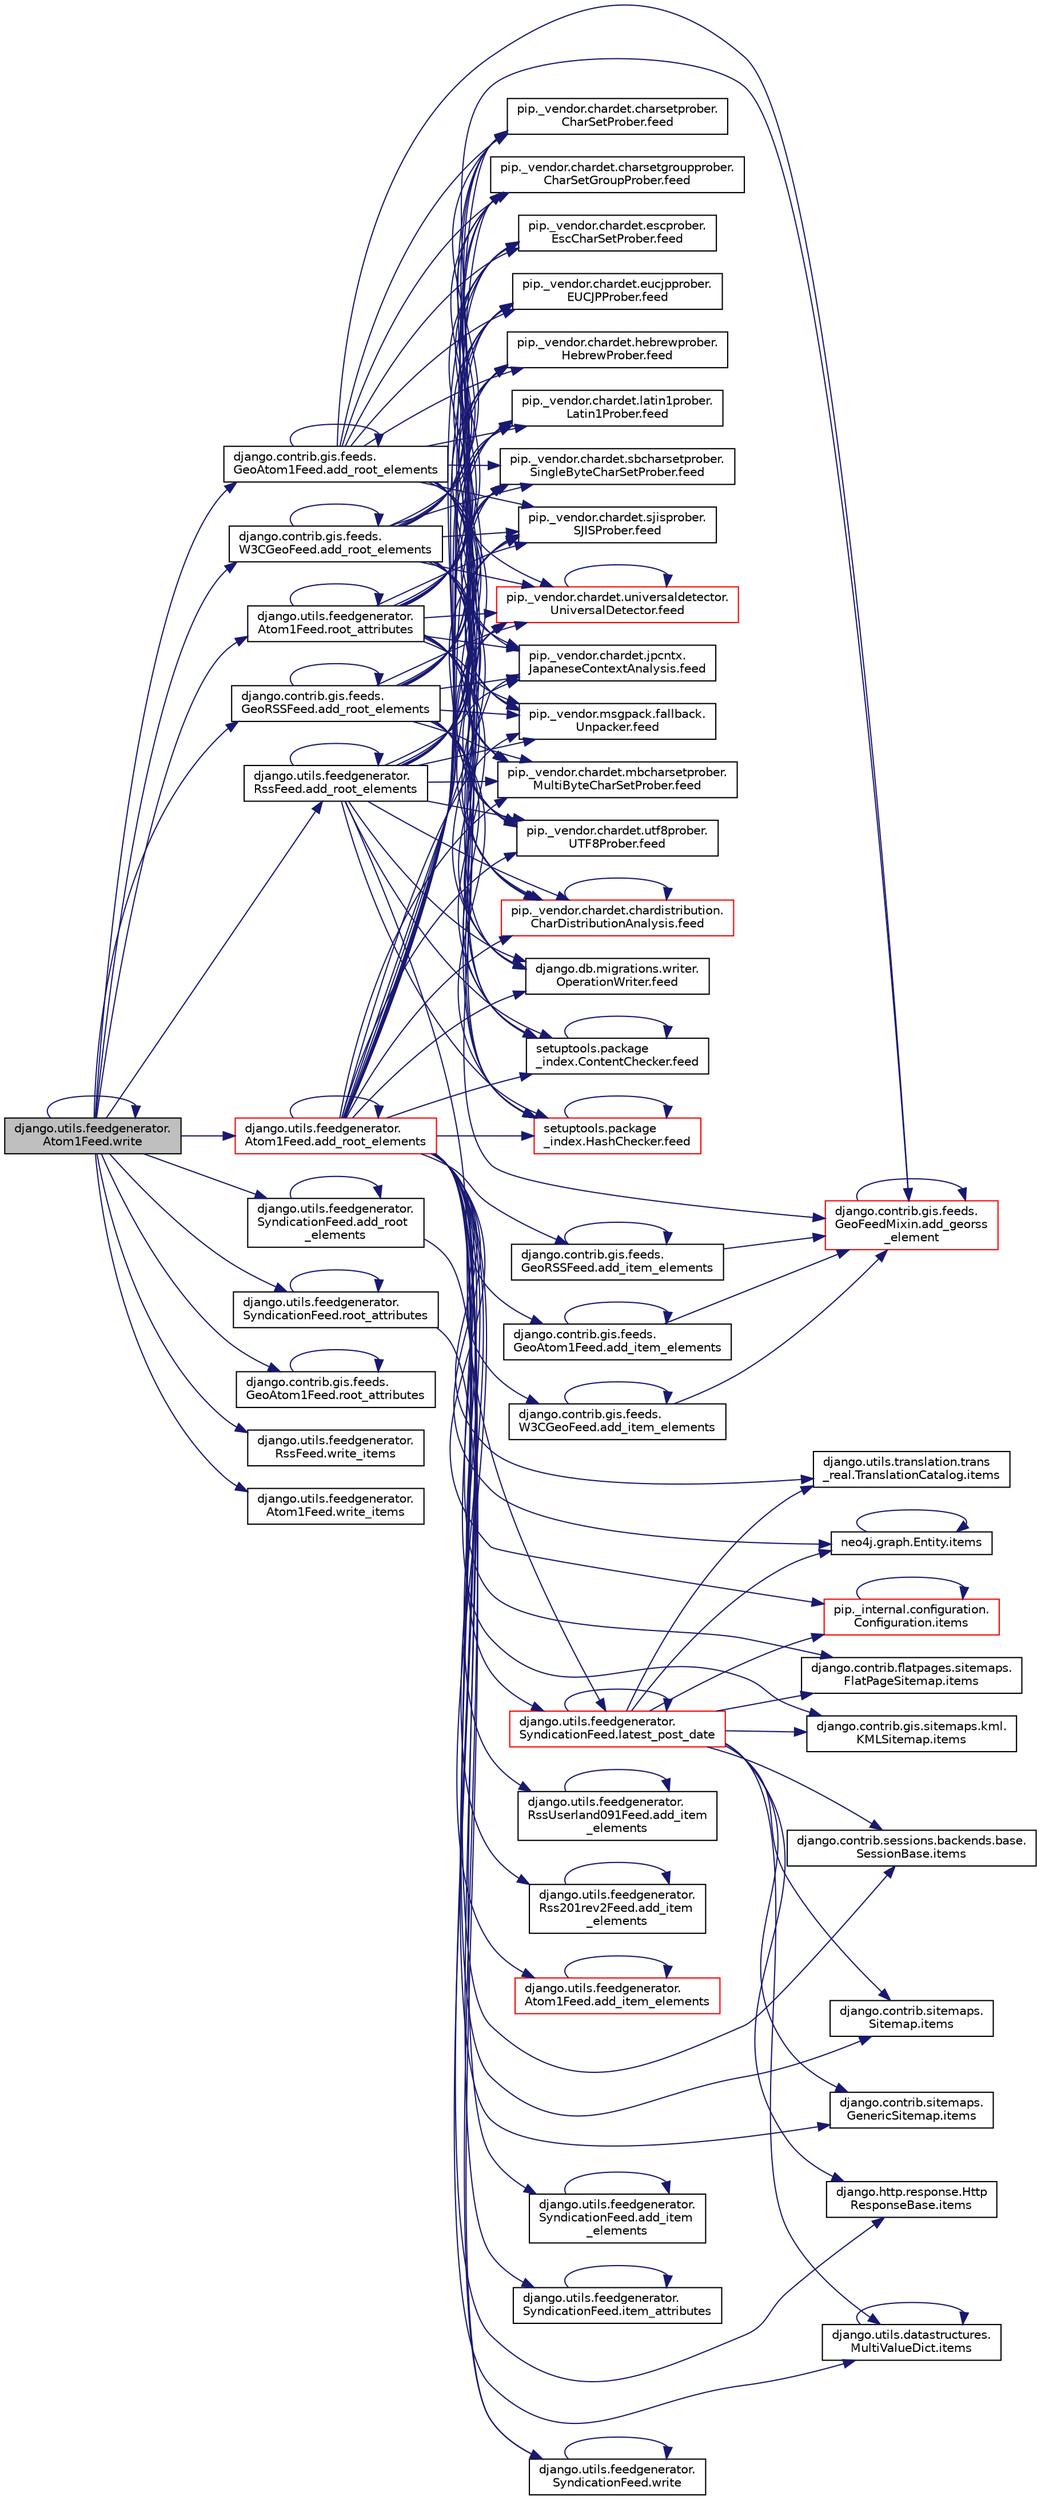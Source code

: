 digraph "django.utils.feedgenerator.Atom1Feed.write"
{
 // LATEX_PDF_SIZE
  edge [fontname="Helvetica",fontsize="10",labelfontname="Helvetica",labelfontsize="10"];
  node [fontname="Helvetica",fontsize="10",shape=record];
  rankdir="LR";
  Node1 [label="django.utils.feedgenerator.\lAtom1Feed.write",height=0.2,width=0.4,color="black", fillcolor="grey75", style="filled", fontcolor="black",tooltip=" "];
  Node1 -> Node2 [color="midnightblue",fontsize="10",style="solid",fontname="Helvetica"];
  Node2 [label="django.contrib.gis.feeds.\lGeoRSSFeed.add_root_elements",height=0.2,width=0.4,color="black", fillcolor="white", style="filled",URL="$dd/d6f/classdjango_1_1contrib_1_1gis_1_1feeds_1_1_geo_r_s_s_feed.html#a26a091137cae209c52aab79960b69ba7",tooltip=" "];
  Node2 -> Node3 [color="midnightblue",fontsize="10",style="solid",fontname="Helvetica"];
  Node3 [label="django.contrib.gis.feeds.\lGeoFeedMixin.add_georss\l_element",height=0.2,width=0.4,color="red", fillcolor="white", style="filled",URL="$d7/d89/classdjango_1_1contrib_1_1gis_1_1feeds_1_1_geo_feed_mixin.html#a8bab5564affeea0e2b51d14ca1fa7fcc",tooltip=" "];
  Node3 -> Node3 [color="midnightblue",fontsize="10",style="solid",fontname="Helvetica"];
  Node2 -> Node2 [color="midnightblue",fontsize="10",style="solid",fontname="Helvetica"];
  Node2 -> Node6 [color="midnightblue",fontsize="10",style="solid",fontname="Helvetica"];
  Node6 [label="pip._vendor.chardet.mbcharsetprober.\lMultiByteCharSetProber.feed",height=0.2,width=0.4,color="black", fillcolor="white", style="filled",URL="$df/d40/classpip_1_1__vendor_1_1chardet_1_1mbcharsetprober_1_1_multi_byte_char_set_prober.html#ad57b10650bc13b5edbb278b4488369e7",tooltip=" "];
  Node2 -> Node7 [color="midnightblue",fontsize="10",style="solid",fontname="Helvetica"];
  Node7 [label="pip._vendor.chardet.utf8prober.\lUTF8Prober.feed",height=0.2,width=0.4,color="black", fillcolor="white", style="filled",URL="$d7/d49/classpip_1_1__vendor_1_1chardet_1_1utf8prober_1_1_u_t_f8_prober.html#a684b4070cb0cb073b75842c3552be4aa",tooltip=" "];
  Node2 -> Node8 [color="midnightblue",fontsize="10",style="solid",fontname="Helvetica"];
  Node8 [label="pip._vendor.chardet.chardistribution.\lCharDistributionAnalysis.feed",height=0.2,width=0.4,color="red", fillcolor="white", style="filled",URL="$d0/d28/classpip_1_1__vendor_1_1chardet_1_1chardistribution_1_1_char_distribution_analysis.html#aaf5c6e7561963bc088ce9d1a1c88cb34",tooltip=" "];
  Node8 -> Node8 [color="midnightblue",fontsize="10",style="solid",fontname="Helvetica"];
  Node2 -> Node19 [color="midnightblue",fontsize="10",style="solid",fontname="Helvetica"];
  Node19 [label="django.db.migrations.writer.\lOperationWriter.feed",height=0.2,width=0.4,color="black", fillcolor="white", style="filled",URL="$da/dc4/classdjango_1_1db_1_1migrations_1_1writer_1_1_operation_writer.html#a1c6d6fcafc9fa91345b8bc4b58779760",tooltip=" "];
  Node2 -> Node20 [color="midnightblue",fontsize="10",style="solid",fontname="Helvetica"];
  Node20 [label="setuptools.package\l_index.ContentChecker.feed",height=0.2,width=0.4,color="black", fillcolor="white", style="filled",URL="$db/d4f/classsetuptools_1_1package__index_1_1_content_checker.html#a13b8b787afa956344f5eab6445f1d214",tooltip=" "];
  Node20 -> Node20 [color="midnightblue",fontsize="10",style="solid",fontname="Helvetica"];
  Node2 -> Node21 [color="midnightblue",fontsize="10",style="solid",fontname="Helvetica"];
  Node21 [label="setuptools.package\l_index.HashChecker.feed",height=0.2,width=0.4,color="red", fillcolor="white", style="filled",URL="$df/d50/classsetuptools_1_1package__index_1_1_hash_checker.html#ab85ad235e2596bf0adc4b69aa23f9600",tooltip=" "];
  Node21 -> Node21 [color="midnightblue",fontsize="10",style="solid",fontname="Helvetica"];
  Node2 -> Node23 [color="midnightblue",fontsize="10",style="solid",fontname="Helvetica"];
  Node23 [label="pip._vendor.chardet.charsetprober.\lCharSetProber.feed",height=0.2,width=0.4,color="black", fillcolor="white", style="filled",URL="$da/d33/classpip_1_1__vendor_1_1chardet_1_1charsetprober_1_1_char_set_prober.html#a1cc41b371da5d90edece17e54f1fdf9b",tooltip=" "];
  Node2 -> Node24 [color="midnightblue",fontsize="10",style="solid",fontname="Helvetica"];
  Node24 [label="pip._vendor.chardet.charsetgroupprober.\lCharSetGroupProber.feed",height=0.2,width=0.4,color="black", fillcolor="white", style="filled",URL="$d5/d8f/classpip_1_1__vendor_1_1chardet_1_1charsetgroupprober_1_1_char_set_group_prober.html#aab3c0cbb972732881afd124221c6106e",tooltip=" "];
  Node2 -> Node25 [color="midnightblue",fontsize="10",style="solid",fontname="Helvetica"];
  Node25 [label="pip._vendor.chardet.escprober.\lEscCharSetProber.feed",height=0.2,width=0.4,color="black", fillcolor="white", style="filled",URL="$d9/d37/classpip_1_1__vendor_1_1chardet_1_1escprober_1_1_esc_char_set_prober.html#a9a4b36b24c3a8622cbd3f4eeadfeffc4",tooltip=" "];
  Node2 -> Node26 [color="midnightblue",fontsize="10",style="solid",fontname="Helvetica"];
  Node26 [label="pip._vendor.chardet.eucjpprober.\lEUCJPProber.feed",height=0.2,width=0.4,color="black", fillcolor="white", style="filled",URL="$dd/d73/classpip_1_1__vendor_1_1chardet_1_1eucjpprober_1_1_e_u_c_j_p_prober.html#ad96303aded5d210f4161a85cee288db1",tooltip=" "];
  Node2 -> Node27 [color="midnightblue",fontsize="10",style="solid",fontname="Helvetica"];
  Node27 [label="pip._vendor.chardet.hebrewprober.\lHebrewProber.feed",height=0.2,width=0.4,color="black", fillcolor="white", style="filled",URL="$db/db2/classpip_1_1__vendor_1_1chardet_1_1hebrewprober_1_1_hebrew_prober.html#aa1fce7290d1b2c5f7782beaf4bde6198",tooltip=" "];
  Node2 -> Node28 [color="midnightblue",fontsize="10",style="solid",fontname="Helvetica"];
  Node28 [label="pip._vendor.chardet.latin1prober.\lLatin1Prober.feed",height=0.2,width=0.4,color="black", fillcolor="white", style="filled",URL="$d6/d9c/classpip_1_1__vendor_1_1chardet_1_1latin1prober_1_1_latin1_prober.html#a30e002c1c507b761cdf7cd1ced7f5b3b",tooltip=" "];
  Node2 -> Node29 [color="midnightblue",fontsize="10",style="solid",fontname="Helvetica"];
  Node29 [label="pip._vendor.chardet.sbcharsetprober.\lSingleByteCharSetProber.feed",height=0.2,width=0.4,color="black", fillcolor="white", style="filled",URL="$d1/d89/classpip_1_1__vendor_1_1chardet_1_1sbcharsetprober_1_1_single_byte_char_set_prober.html#a34084783a02f898b7283b01c70c46f91",tooltip=" "];
  Node2 -> Node30 [color="midnightblue",fontsize="10",style="solid",fontname="Helvetica"];
  Node30 [label="pip._vendor.chardet.sjisprober.\lSJISProber.feed",height=0.2,width=0.4,color="black", fillcolor="white", style="filled",URL="$dc/dba/classpip_1_1__vendor_1_1chardet_1_1sjisprober_1_1_s_j_i_s_prober.html#a95af2daa6b9396f65da6f6197a1dbfb8",tooltip=" "];
  Node2 -> Node31 [color="midnightblue",fontsize="10",style="solid",fontname="Helvetica"];
  Node31 [label="pip._vendor.chardet.universaldetector.\lUniversalDetector.feed",height=0.2,width=0.4,color="red", fillcolor="white", style="filled",URL="$d1/d68/classpip_1_1__vendor_1_1chardet_1_1universaldetector_1_1_universal_detector.html#a95546c11a5ad1eb0db709f540a98bf42",tooltip=" "];
  Node31 -> Node31 [color="midnightblue",fontsize="10",style="solid",fontname="Helvetica"];
  Node2 -> Node35 [color="midnightblue",fontsize="10",style="solid",fontname="Helvetica"];
  Node35 [label="pip._vendor.chardet.jpcntx.\lJapaneseContextAnalysis.feed",height=0.2,width=0.4,color="black", fillcolor="white", style="filled",URL="$d1/dce/classpip_1_1__vendor_1_1chardet_1_1jpcntx_1_1_japanese_context_analysis.html#a27e160a4a05947cc260430e10540a126",tooltip=" "];
  Node2 -> Node36 [color="midnightblue",fontsize="10",style="solid",fontname="Helvetica"];
  Node36 [label="pip._vendor.msgpack.fallback.\lUnpacker.feed",height=0.2,width=0.4,color="black", fillcolor="white", style="filled",URL="$d1/d3d/classpip_1_1__vendor_1_1msgpack_1_1fallback_1_1_unpacker.html#a7a28f68c1e94d76a2412b8b2f54d986a",tooltip=" "];
  Node1 -> Node37 [color="midnightblue",fontsize="10",style="solid",fontname="Helvetica"];
  Node37 [label="django.contrib.gis.feeds.\lGeoAtom1Feed.add_root_elements",height=0.2,width=0.4,color="black", fillcolor="white", style="filled",URL="$d1/db5/classdjango_1_1contrib_1_1gis_1_1feeds_1_1_geo_atom1_feed.html#a1f430a7c600c45e28b9f1eb560c20b0f",tooltip=" "];
  Node37 -> Node3 [color="midnightblue",fontsize="10",style="solid",fontname="Helvetica"];
  Node37 -> Node37 [color="midnightblue",fontsize="10",style="solid",fontname="Helvetica"];
  Node37 -> Node20 [color="midnightblue",fontsize="10",style="solid",fontname="Helvetica"];
  Node37 -> Node21 [color="midnightblue",fontsize="10",style="solid",fontname="Helvetica"];
  Node37 -> Node23 [color="midnightblue",fontsize="10",style="solid",fontname="Helvetica"];
  Node37 -> Node24 [color="midnightblue",fontsize="10",style="solid",fontname="Helvetica"];
  Node37 -> Node25 [color="midnightblue",fontsize="10",style="solid",fontname="Helvetica"];
  Node37 -> Node26 [color="midnightblue",fontsize="10",style="solid",fontname="Helvetica"];
  Node37 -> Node27 [color="midnightblue",fontsize="10",style="solid",fontname="Helvetica"];
  Node37 -> Node28 [color="midnightblue",fontsize="10",style="solid",fontname="Helvetica"];
  Node37 -> Node6 [color="midnightblue",fontsize="10",style="solid",fontname="Helvetica"];
  Node37 -> Node29 [color="midnightblue",fontsize="10",style="solid",fontname="Helvetica"];
  Node37 -> Node30 [color="midnightblue",fontsize="10",style="solid",fontname="Helvetica"];
  Node37 -> Node31 [color="midnightblue",fontsize="10",style="solid",fontname="Helvetica"];
  Node37 -> Node7 [color="midnightblue",fontsize="10",style="solid",fontname="Helvetica"];
  Node37 -> Node35 [color="midnightblue",fontsize="10",style="solid",fontname="Helvetica"];
  Node37 -> Node8 [color="midnightblue",fontsize="10",style="solid",fontname="Helvetica"];
  Node37 -> Node19 [color="midnightblue",fontsize="10",style="solid",fontname="Helvetica"];
  Node37 -> Node36 [color="midnightblue",fontsize="10",style="solid",fontname="Helvetica"];
  Node1 -> Node38 [color="midnightblue",fontsize="10",style="solid",fontname="Helvetica"];
  Node38 [label="django.contrib.gis.feeds.\lW3CGeoFeed.add_root_elements",height=0.2,width=0.4,color="black", fillcolor="white", style="filled",URL="$d1/df8/classdjango_1_1contrib_1_1gis_1_1feeds_1_1_w3_c_geo_feed.html#a2e8809bff3ae78b90b41f3ffcb665645",tooltip=" "];
  Node38 -> Node3 [color="midnightblue",fontsize="10",style="solid",fontname="Helvetica"];
  Node38 -> Node38 [color="midnightblue",fontsize="10",style="solid",fontname="Helvetica"];
  Node38 -> Node20 [color="midnightblue",fontsize="10",style="solid",fontname="Helvetica"];
  Node38 -> Node21 [color="midnightblue",fontsize="10",style="solid",fontname="Helvetica"];
  Node38 -> Node23 [color="midnightblue",fontsize="10",style="solid",fontname="Helvetica"];
  Node38 -> Node24 [color="midnightblue",fontsize="10",style="solid",fontname="Helvetica"];
  Node38 -> Node25 [color="midnightblue",fontsize="10",style="solid",fontname="Helvetica"];
  Node38 -> Node26 [color="midnightblue",fontsize="10",style="solid",fontname="Helvetica"];
  Node38 -> Node27 [color="midnightblue",fontsize="10",style="solid",fontname="Helvetica"];
  Node38 -> Node28 [color="midnightblue",fontsize="10",style="solid",fontname="Helvetica"];
  Node38 -> Node6 [color="midnightblue",fontsize="10",style="solid",fontname="Helvetica"];
  Node38 -> Node29 [color="midnightblue",fontsize="10",style="solid",fontname="Helvetica"];
  Node38 -> Node30 [color="midnightblue",fontsize="10",style="solid",fontname="Helvetica"];
  Node38 -> Node31 [color="midnightblue",fontsize="10",style="solid",fontname="Helvetica"];
  Node38 -> Node7 [color="midnightblue",fontsize="10",style="solid",fontname="Helvetica"];
  Node38 -> Node35 [color="midnightblue",fontsize="10",style="solid",fontname="Helvetica"];
  Node38 -> Node8 [color="midnightblue",fontsize="10",style="solid",fontname="Helvetica"];
  Node38 -> Node19 [color="midnightblue",fontsize="10",style="solid",fontname="Helvetica"];
  Node38 -> Node36 [color="midnightblue",fontsize="10",style="solid",fontname="Helvetica"];
  Node1 -> Node39 [color="midnightblue",fontsize="10",style="solid",fontname="Helvetica"];
  Node39 [label="django.utils.feedgenerator.\lSyndicationFeed.add_root\l_elements",height=0.2,width=0.4,color="black", fillcolor="white", style="filled",URL="$d7/dc3/classdjango_1_1utils_1_1feedgenerator_1_1_syndication_feed.html#a365d4cfea8f4e492bc0bf233ca202b5e",tooltip=" "];
  Node39 -> Node39 [color="midnightblue",fontsize="10",style="solid",fontname="Helvetica"];
  Node39 -> Node40 [color="midnightblue",fontsize="10",style="solid",fontname="Helvetica"];
  Node40 [label="django.utils.feedgenerator.\lSyndicationFeed.write",height=0.2,width=0.4,color="black", fillcolor="white", style="filled",URL="$d7/dc3/classdjango_1_1utils_1_1feedgenerator_1_1_syndication_feed.html#a390ee897decdfa762bdbe1e8c391f820",tooltip=" "];
  Node40 -> Node40 [color="midnightblue",fontsize="10",style="solid",fontname="Helvetica"];
  Node1 -> Node41 [color="midnightblue",fontsize="10",style="solid",fontname="Helvetica"];
  Node41 [label="django.utils.feedgenerator.\lRssFeed.add_root_elements",height=0.2,width=0.4,color="black", fillcolor="white", style="filled",URL="$d7/db3/classdjango_1_1utils_1_1feedgenerator_1_1_rss_feed.html#a2695fd8d27ef5dd19127fffcd3796b08",tooltip=" "];
  Node41 -> Node41 [color="midnightblue",fontsize="10",style="solid",fontname="Helvetica"];
  Node41 -> Node20 [color="midnightblue",fontsize="10",style="solid",fontname="Helvetica"];
  Node41 -> Node21 [color="midnightblue",fontsize="10",style="solid",fontname="Helvetica"];
  Node41 -> Node23 [color="midnightblue",fontsize="10",style="solid",fontname="Helvetica"];
  Node41 -> Node24 [color="midnightblue",fontsize="10",style="solid",fontname="Helvetica"];
  Node41 -> Node25 [color="midnightblue",fontsize="10",style="solid",fontname="Helvetica"];
  Node41 -> Node26 [color="midnightblue",fontsize="10",style="solid",fontname="Helvetica"];
  Node41 -> Node27 [color="midnightblue",fontsize="10",style="solid",fontname="Helvetica"];
  Node41 -> Node28 [color="midnightblue",fontsize="10",style="solid",fontname="Helvetica"];
  Node41 -> Node6 [color="midnightblue",fontsize="10",style="solid",fontname="Helvetica"];
  Node41 -> Node29 [color="midnightblue",fontsize="10",style="solid",fontname="Helvetica"];
  Node41 -> Node30 [color="midnightblue",fontsize="10",style="solid",fontname="Helvetica"];
  Node41 -> Node31 [color="midnightblue",fontsize="10",style="solid",fontname="Helvetica"];
  Node41 -> Node7 [color="midnightblue",fontsize="10",style="solid",fontname="Helvetica"];
  Node41 -> Node35 [color="midnightblue",fontsize="10",style="solid",fontname="Helvetica"];
  Node41 -> Node8 [color="midnightblue",fontsize="10",style="solid",fontname="Helvetica"];
  Node41 -> Node19 [color="midnightblue",fontsize="10",style="solid",fontname="Helvetica"];
  Node41 -> Node36 [color="midnightblue",fontsize="10",style="solid",fontname="Helvetica"];
  Node41 -> Node42 [color="midnightblue",fontsize="10",style="solid",fontname="Helvetica"];
  Node42 [label="django.utils.feedgenerator.\lSyndicationFeed.latest_post_date",height=0.2,width=0.4,color="red", fillcolor="white", style="filled",URL="$d7/dc3/classdjango_1_1utils_1_1feedgenerator_1_1_syndication_feed.html#acb91f3a383f15b6ec997db8c443b440e",tooltip=" "];
  Node42 -> Node43 [color="midnightblue",fontsize="10",style="solid",fontname="Helvetica"];
  Node43 [label="django.contrib.flatpages.sitemaps.\lFlatPageSitemap.items",height=0.2,width=0.4,color="black", fillcolor="white", style="filled",URL="$da/db0/classdjango_1_1contrib_1_1flatpages_1_1sitemaps_1_1_flat_page_sitemap.html#a6948e64ef6083cce5ad81a02a00e7836",tooltip=" "];
  Node42 -> Node44 [color="midnightblue",fontsize="10",style="solid",fontname="Helvetica"];
  Node44 [label="django.contrib.gis.sitemaps.kml.\lKMLSitemap.items",height=0.2,width=0.4,color="black", fillcolor="white", style="filled",URL="$d0/dea/classdjango_1_1contrib_1_1gis_1_1sitemaps_1_1kml_1_1_k_m_l_sitemap.html#a6acd07396d1cde7a19605ad2a8aa92e3",tooltip=" "];
  Node42 -> Node45 [color="midnightblue",fontsize="10",style="solid",fontname="Helvetica"];
  Node45 [label="django.contrib.sessions.backends.base.\lSessionBase.items",height=0.2,width=0.4,color="black", fillcolor="white", style="filled",URL="$d1/d6e/classdjango_1_1contrib_1_1sessions_1_1backends_1_1base_1_1_session_base.html#ae25cf58df559b84f6cb8c2bad2420f5f",tooltip=" "];
  Node42 -> Node46 [color="midnightblue",fontsize="10",style="solid",fontname="Helvetica"];
  Node46 [label="django.contrib.sitemaps.\lSitemap.items",height=0.2,width=0.4,color="black", fillcolor="white", style="filled",URL="$db/d3f/classdjango_1_1contrib_1_1sitemaps_1_1_sitemap.html#a521395bdbfe3e7c0afbf9bb0a038a3d5",tooltip=" "];
  Node42 -> Node47 [color="midnightblue",fontsize="10",style="solid",fontname="Helvetica"];
  Node47 [label="django.contrib.sitemaps.\lGenericSitemap.items",height=0.2,width=0.4,color="black", fillcolor="white", style="filled",URL="$d5/d7c/classdjango_1_1contrib_1_1sitemaps_1_1_generic_sitemap.html#ab6026371faf88c9a25c1e70a02570ebb",tooltip=" "];
  Node42 -> Node48 [color="midnightblue",fontsize="10",style="solid",fontname="Helvetica"];
  Node48 [label="django.http.response.Http\lResponseBase.items",height=0.2,width=0.4,color="black", fillcolor="white", style="filled",URL="$dd/db4/classdjango_1_1http_1_1response_1_1_http_response_base.html#a8ed7fbc867369f0722bb5b0997593520",tooltip=" "];
  Node42 -> Node49 [color="midnightblue",fontsize="10",style="solid",fontname="Helvetica"];
  Node49 [label="django.utils.datastructures.\lMultiValueDict.items",height=0.2,width=0.4,color="black", fillcolor="white", style="filled",URL="$d5/d02/classdjango_1_1utils_1_1datastructures_1_1_multi_value_dict.html#a6e3230d429487c8249894a263e311ade",tooltip=" "];
  Node49 -> Node49 [color="midnightblue",fontsize="10",style="solid",fontname="Helvetica"];
  Node42 -> Node50 [color="midnightblue",fontsize="10",style="solid",fontname="Helvetica"];
  Node50 [label="django.utils.translation.trans\l_real.TranslationCatalog.items",height=0.2,width=0.4,color="black", fillcolor="white", style="filled",URL="$dd/d59/classdjango_1_1utils_1_1translation_1_1trans__real_1_1_translation_catalog.html#ae868bfe97371199134f38f2bd997e08f",tooltip=" "];
  Node42 -> Node51 [color="midnightblue",fontsize="10",style="solid",fontname="Helvetica"];
  Node51 [label="neo4j.graph.Entity.items",height=0.2,width=0.4,color="black", fillcolor="white", style="filled",URL="$da/de2/classneo4j_1_1graph_1_1_entity.html#a900c8bafc184909bef8464cc234974e8",tooltip=" "];
  Node51 -> Node51 [color="midnightblue",fontsize="10",style="solid",fontname="Helvetica"];
  Node42 -> Node52 [color="midnightblue",fontsize="10",style="solid",fontname="Helvetica"];
  Node52 [label="pip._internal.configuration.\lConfiguration.items",height=0.2,width=0.4,color="red", fillcolor="white", style="filled",URL="$dc/da9/classpip_1_1__internal_1_1configuration_1_1_configuration.html#a43a724f440f49a72db825d19c0faa921",tooltip=" "];
  Node52 -> Node52 [color="midnightblue",fontsize="10",style="solid",fontname="Helvetica"];
  Node42 -> Node42 [color="midnightblue",fontsize="10",style="solid",fontname="Helvetica"];
  Node1 -> Node4012 [color="midnightblue",fontsize="10",style="solid",fontname="Helvetica"];
  Node4012 [label="django.utils.feedgenerator.\lAtom1Feed.add_root_elements",height=0.2,width=0.4,color="red", fillcolor="white", style="filled",URL="$d2/dc8/classdjango_1_1utils_1_1feedgenerator_1_1_atom1_feed.html#a3fb3c960923723e1eb0769332f4b7f17",tooltip=" "];
  Node4012 -> Node4004 [color="midnightblue",fontsize="10",style="solid",fontname="Helvetica"];
  Node4004 [label="django.contrib.gis.feeds.\lGeoRSSFeed.add_item_elements",height=0.2,width=0.4,color="black", fillcolor="white", style="filled",URL="$dd/d6f/classdjango_1_1contrib_1_1gis_1_1feeds_1_1_geo_r_s_s_feed.html#a9bcefdfb7e6d4af86edc67f4099f6087",tooltip=" "];
  Node4004 -> Node3 [color="midnightblue",fontsize="10",style="solid",fontname="Helvetica"];
  Node4004 -> Node4004 [color="midnightblue",fontsize="10",style="solid",fontname="Helvetica"];
  Node4012 -> Node4005 [color="midnightblue",fontsize="10",style="solid",fontname="Helvetica"];
  Node4005 [label="django.contrib.gis.feeds.\lGeoAtom1Feed.add_item_elements",height=0.2,width=0.4,color="black", fillcolor="white", style="filled",URL="$d1/db5/classdjango_1_1contrib_1_1gis_1_1feeds_1_1_geo_atom1_feed.html#ade1edb44af2921a14352b52a69f5add9",tooltip=" "];
  Node4005 -> Node3 [color="midnightblue",fontsize="10",style="solid",fontname="Helvetica"];
  Node4005 -> Node4005 [color="midnightblue",fontsize="10",style="solid",fontname="Helvetica"];
  Node4012 -> Node4006 [color="midnightblue",fontsize="10",style="solid",fontname="Helvetica"];
  Node4006 [label="django.contrib.gis.feeds.\lW3CGeoFeed.add_item_elements",height=0.2,width=0.4,color="black", fillcolor="white", style="filled",URL="$d1/df8/classdjango_1_1contrib_1_1gis_1_1feeds_1_1_w3_c_geo_feed.html#aa9f9b8c66117e6a1da478048c1fed1b8",tooltip=" "];
  Node4006 -> Node3 [color="midnightblue",fontsize="10",style="solid",fontname="Helvetica"];
  Node4006 -> Node4006 [color="midnightblue",fontsize="10",style="solid",fontname="Helvetica"];
  Node4012 -> Node4007 [color="midnightblue",fontsize="10",style="solid",fontname="Helvetica"];
  Node4007 [label="django.utils.feedgenerator.\lSyndicationFeed.add_item\l_elements",height=0.2,width=0.4,color="black", fillcolor="white", style="filled",URL="$d7/dc3/classdjango_1_1utils_1_1feedgenerator_1_1_syndication_feed.html#abf5400b7aa445b56e46fadbe62886bfa",tooltip=" "];
  Node4007 -> Node4007 [color="midnightblue",fontsize="10",style="solid",fontname="Helvetica"];
  Node4012 -> Node4008 [color="midnightblue",fontsize="10",style="solid",fontname="Helvetica"];
  Node4008 [label="django.utils.feedgenerator.\lRssUserland091Feed.add_item\l_elements",height=0.2,width=0.4,color="black", fillcolor="white", style="filled",URL="$da/d6d/classdjango_1_1utils_1_1feedgenerator_1_1_rss_userland091_feed.html#a8519d2b8f9572d70fe0eca7a6e476504",tooltip=" "];
  Node4008 -> Node4008 [color="midnightblue",fontsize="10",style="solid",fontname="Helvetica"];
  Node4012 -> Node4009 [color="midnightblue",fontsize="10",style="solid",fontname="Helvetica"];
  Node4009 [label="django.utils.feedgenerator.\lRss201rev2Feed.add_item\l_elements",height=0.2,width=0.4,color="black", fillcolor="white", style="filled",URL="$d7/d02/classdjango_1_1utils_1_1feedgenerator_1_1_rss201rev2_feed.html#aa0dfa5e0ca72596cd7d2e19e34ce08ac",tooltip=" "];
  Node4009 -> Node4009 [color="midnightblue",fontsize="10",style="solid",fontname="Helvetica"];
  Node4012 -> Node4010 [color="midnightblue",fontsize="10",style="solid",fontname="Helvetica"];
  Node4010 [label="django.utils.feedgenerator.\lAtom1Feed.add_item_elements",height=0.2,width=0.4,color="red", fillcolor="white", style="filled",URL="$d2/dc8/classdjango_1_1utils_1_1feedgenerator_1_1_atom1_feed.html#a088dd3cf3c90498f17907de109eca16f",tooltip=" "];
  Node4010 -> Node4010 [color="midnightblue",fontsize="10",style="solid",fontname="Helvetica"];
  Node4012 -> Node4012 [color="midnightblue",fontsize="10",style="solid",fontname="Helvetica"];
  Node4012 -> Node20 [color="midnightblue",fontsize="10",style="solid",fontname="Helvetica"];
  Node4012 -> Node21 [color="midnightblue",fontsize="10",style="solid",fontname="Helvetica"];
  Node4012 -> Node23 [color="midnightblue",fontsize="10",style="solid",fontname="Helvetica"];
  Node4012 -> Node24 [color="midnightblue",fontsize="10",style="solid",fontname="Helvetica"];
  Node4012 -> Node25 [color="midnightblue",fontsize="10",style="solid",fontname="Helvetica"];
  Node4012 -> Node26 [color="midnightblue",fontsize="10",style="solid",fontname="Helvetica"];
  Node4012 -> Node27 [color="midnightblue",fontsize="10",style="solid",fontname="Helvetica"];
  Node4012 -> Node28 [color="midnightblue",fontsize="10",style="solid",fontname="Helvetica"];
  Node4012 -> Node6 [color="midnightblue",fontsize="10",style="solid",fontname="Helvetica"];
  Node4012 -> Node29 [color="midnightblue",fontsize="10",style="solid",fontname="Helvetica"];
  Node4012 -> Node30 [color="midnightblue",fontsize="10",style="solid",fontname="Helvetica"];
  Node4012 -> Node31 [color="midnightblue",fontsize="10",style="solid",fontname="Helvetica"];
  Node4012 -> Node7 [color="midnightblue",fontsize="10",style="solid",fontname="Helvetica"];
  Node4012 -> Node35 [color="midnightblue",fontsize="10",style="solid",fontname="Helvetica"];
  Node4012 -> Node8 [color="midnightblue",fontsize="10",style="solid",fontname="Helvetica"];
  Node4012 -> Node19 [color="midnightblue",fontsize="10",style="solid",fontname="Helvetica"];
  Node4012 -> Node36 [color="midnightblue",fontsize="10",style="solid",fontname="Helvetica"];
  Node4012 -> Node4013 [color="midnightblue",fontsize="10",style="solid",fontname="Helvetica"];
  Node4013 [label="django.utils.feedgenerator.\lSyndicationFeed.item_attributes",height=0.2,width=0.4,color="black", fillcolor="white", style="filled",URL="$d7/dc3/classdjango_1_1utils_1_1feedgenerator_1_1_syndication_feed.html#ac545499704f6bc352445d987e57939f9",tooltip=" "];
  Node4013 -> Node4013 [color="midnightblue",fontsize="10",style="solid",fontname="Helvetica"];
  Node4012 -> Node43 [color="midnightblue",fontsize="10",style="solid",fontname="Helvetica"];
  Node4012 -> Node44 [color="midnightblue",fontsize="10",style="solid",fontname="Helvetica"];
  Node4012 -> Node45 [color="midnightblue",fontsize="10",style="solid",fontname="Helvetica"];
  Node4012 -> Node46 [color="midnightblue",fontsize="10",style="solid",fontname="Helvetica"];
  Node4012 -> Node47 [color="midnightblue",fontsize="10",style="solid",fontname="Helvetica"];
  Node4012 -> Node48 [color="midnightblue",fontsize="10",style="solid",fontname="Helvetica"];
  Node4012 -> Node49 [color="midnightblue",fontsize="10",style="solid",fontname="Helvetica"];
  Node4012 -> Node50 [color="midnightblue",fontsize="10",style="solid",fontname="Helvetica"];
  Node4012 -> Node51 [color="midnightblue",fontsize="10",style="solid",fontname="Helvetica"];
  Node4012 -> Node52 [color="midnightblue",fontsize="10",style="solid",fontname="Helvetica"];
  Node4012 -> Node42 [color="midnightblue",fontsize="10",style="solid",fontname="Helvetica"];
  Node1 -> Node4015 [color="midnightblue",fontsize="10",style="solid",fontname="Helvetica"];
  Node4015 [label="django.contrib.gis.feeds.\lGeoAtom1Feed.root_attributes",height=0.2,width=0.4,color="black", fillcolor="white", style="filled",URL="$d1/db5/classdjango_1_1contrib_1_1gis_1_1feeds_1_1_geo_atom1_feed.html#a21d5c8087a075d54c1f3b84b75a71b04",tooltip=" "];
  Node4015 -> Node4015 [color="midnightblue",fontsize="10",style="solid",fontname="Helvetica"];
  Node1 -> Node4016 [color="midnightblue",fontsize="10",style="solid",fontname="Helvetica"];
  Node4016 [label="django.utils.feedgenerator.\lSyndicationFeed.root_attributes",height=0.2,width=0.4,color="black", fillcolor="white", style="filled",URL="$d7/dc3/classdjango_1_1utils_1_1feedgenerator_1_1_syndication_feed.html#a7aacecac01beaf5df93f1ce566a33f45",tooltip=" "];
  Node4016 -> Node4016 [color="midnightblue",fontsize="10",style="solid",fontname="Helvetica"];
  Node4016 -> Node40 [color="midnightblue",fontsize="10",style="solid",fontname="Helvetica"];
  Node1 -> Node4017 [color="midnightblue",fontsize="10",style="solid",fontname="Helvetica"];
  Node4017 [label="django.utils.feedgenerator.\lAtom1Feed.root_attributes",height=0.2,width=0.4,color="black", fillcolor="white", style="filled",URL="$d2/dc8/classdjango_1_1utils_1_1feedgenerator_1_1_atom1_feed.html#a7777172209cb713dd4ded535c341e34c",tooltip=" "];
  Node4017 -> Node20 [color="midnightblue",fontsize="10",style="solid",fontname="Helvetica"];
  Node4017 -> Node24 [color="midnightblue",fontsize="10",style="solid",fontname="Helvetica"];
  Node4017 -> Node19 [color="midnightblue",fontsize="10",style="solid",fontname="Helvetica"];
  Node4017 -> Node21 [color="midnightblue",fontsize="10",style="solid",fontname="Helvetica"];
  Node4017 -> Node23 [color="midnightblue",fontsize="10",style="solid",fontname="Helvetica"];
  Node4017 -> Node25 [color="midnightblue",fontsize="10",style="solid",fontname="Helvetica"];
  Node4017 -> Node26 [color="midnightblue",fontsize="10",style="solid",fontname="Helvetica"];
  Node4017 -> Node27 [color="midnightblue",fontsize="10",style="solid",fontname="Helvetica"];
  Node4017 -> Node28 [color="midnightblue",fontsize="10",style="solid",fontname="Helvetica"];
  Node4017 -> Node6 [color="midnightblue",fontsize="10",style="solid",fontname="Helvetica"];
  Node4017 -> Node29 [color="midnightblue",fontsize="10",style="solid",fontname="Helvetica"];
  Node4017 -> Node30 [color="midnightblue",fontsize="10",style="solid",fontname="Helvetica"];
  Node4017 -> Node31 [color="midnightblue",fontsize="10",style="solid",fontname="Helvetica"];
  Node4017 -> Node7 [color="midnightblue",fontsize="10",style="solid",fontname="Helvetica"];
  Node4017 -> Node35 [color="midnightblue",fontsize="10",style="solid",fontname="Helvetica"];
  Node4017 -> Node8 [color="midnightblue",fontsize="10",style="solid",fontname="Helvetica"];
  Node4017 -> Node36 [color="midnightblue",fontsize="10",style="solid",fontname="Helvetica"];
  Node4017 -> Node4017 [color="midnightblue",fontsize="10",style="solid",fontname="Helvetica"];
  Node1 -> Node1 [color="midnightblue",fontsize="10",style="solid",fontname="Helvetica"];
  Node1 -> Node4021 [color="midnightblue",fontsize="10",style="solid",fontname="Helvetica"];
  Node4021 [label="django.utils.feedgenerator.\lRssFeed.write_items",height=0.2,width=0.4,color="black", fillcolor="white", style="filled",URL="$d7/db3/classdjango_1_1utils_1_1feedgenerator_1_1_rss_feed.html#ae02164670bad59a0296a9c4ec182cab8",tooltip=" "];
  Node1 -> Node4022 [color="midnightblue",fontsize="10",style="solid",fontname="Helvetica"];
  Node4022 [label="django.utils.feedgenerator.\lAtom1Feed.write_items",height=0.2,width=0.4,color="black", fillcolor="white", style="filled",URL="$d2/dc8/classdjango_1_1utils_1_1feedgenerator_1_1_atom1_feed.html#ad8098b4b7597800df4abdae43c439877",tooltip=" "];
}
